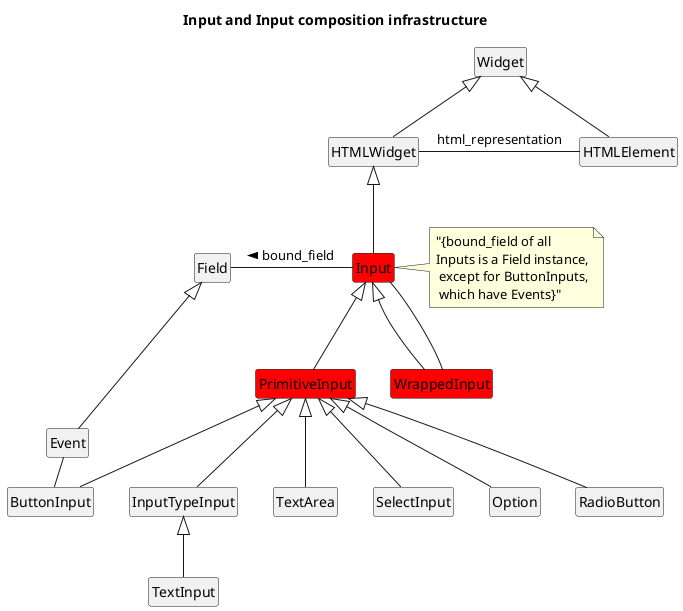 @startuml

title Input and Input composition infrastructure

hide members
hide circle

class Input #red
class WrappedInput #red
class PrimitiveInput #red
class Field
note right of Input: "{bound_field of all \nInputs is a Field instance,\n except for ButtonInputs,\n which have Events}"

HTMLWidget -up-|> Widget
HTMLElement -up-|> Widget
HTMLWidget -right- HTMLElement : html_representation
Input -up-|> HTMLWidget
Input -left- Field : bound_field >
PrimitiveInput -up-|> Input
WrappedInput -up-|> Input
WrappedInput -- Input

Event -up-|> Field
ButtonInput -left- Event : bound_field >
ButtonInput -up-|> PrimitiveInput
InputTypeInput -up-|> PrimitiveInput
TextArea -up-|> PrimitiveInput
SelectInput -up-|> PrimitiveInput
Option -up-|> PrimitiveInput
RadioButton -up-|> PrimitiveInput
TextInput -up-|> InputTypeInput

@enduml